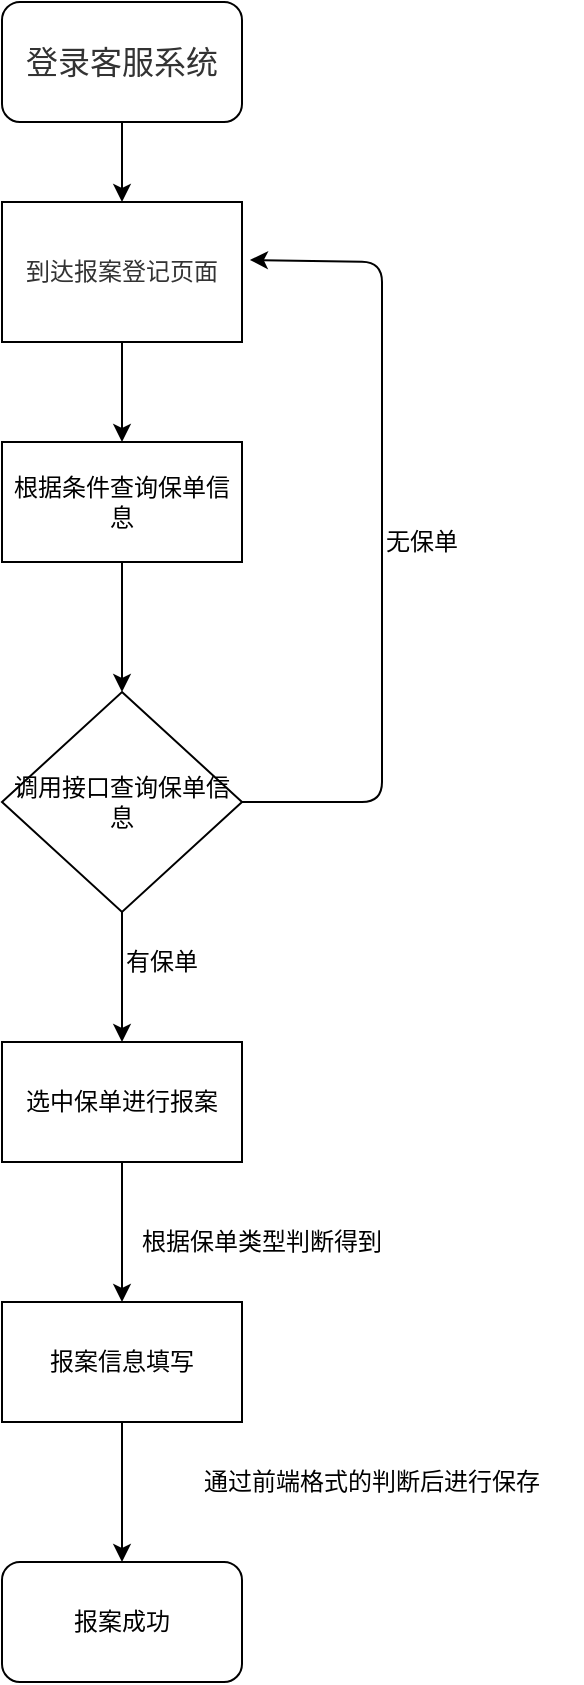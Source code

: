 <mxfile version="14.6.12" type="github">
  <diagram id="pP_zKRRLjY6W0GEJr_z5" name="Page-1">
    <mxGraphModel dx="946" dy="645" grid="1" gridSize="10" guides="1" tooltips="1" connect="1" arrows="1" fold="1" page="1" pageScale="1" pageWidth="827" pageHeight="1169" math="0" shadow="0">
      <root>
        <mxCell id="0" />
        <mxCell id="1" parent="0" />
        <mxCell id="aRg01MnI32_ZgcrCY8Ap-1" value="" style="edgeStyle=orthogonalEdgeStyle;rounded=0;orthogonalLoop=1;jettySize=auto;html=1;" edge="1" parent="1" source="aRg01MnI32_ZgcrCY8Ap-2" target="aRg01MnI32_ZgcrCY8Ap-4">
          <mxGeometry relative="1" as="geometry" />
        </mxCell>
        <mxCell id="aRg01MnI32_ZgcrCY8Ap-2" value="&lt;font color=&quot;#333333&quot; size=&quot;3&quot;&gt;&lt;span style=&quot;background-color: rgb(255 , 255 , 255)&quot;&gt;登录客服系统&lt;/span&gt;&lt;/font&gt;" style="rounded=1;whiteSpace=wrap;html=1;" vertex="1" parent="1">
          <mxGeometry x="320" y="130" width="120" height="60" as="geometry" />
        </mxCell>
        <mxCell id="aRg01MnI32_ZgcrCY8Ap-3" value="" style="edgeStyle=orthogonalEdgeStyle;rounded=0;orthogonalLoop=1;jettySize=auto;html=1;" edge="1" parent="1" source="aRg01MnI32_ZgcrCY8Ap-4" target="aRg01MnI32_ZgcrCY8Ap-8">
          <mxGeometry relative="1" as="geometry" />
        </mxCell>
        <mxCell id="aRg01MnI32_ZgcrCY8Ap-4" value="&lt;span style=&quot;color: rgb(51 , 51 , 51) ; font-family: , &amp;#34;stheiti&amp;#34; , &amp;#34;hei&amp;#34; , &amp;#34;heiti sc&amp;#34; , &amp;#34;microsoft yahei&amp;#34; , &amp;#34;arial&amp;#34; , sans-serif ; background-color: rgb(255 , 255 , 255)&quot;&gt;到达报案登记页面&lt;/span&gt;" style="rounded=0;whiteSpace=wrap;html=1;" vertex="1" parent="1">
          <mxGeometry x="320" y="230" width="120" height="70" as="geometry" />
        </mxCell>
        <mxCell id="aRg01MnI32_ZgcrCY8Ap-5" value="" style="edgeStyle=orthogonalEdgeStyle;rounded=0;orthogonalLoop=1;jettySize=auto;html=1;" edge="1" parent="1" source="aRg01MnI32_ZgcrCY8Ap-6" target="aRg01MnI32_ZgcrCY8Ap-12">
          <mxGeometry relative="1" as="geometry" />
        </mxCell>
        <mxCell id="aRg01MnI32_ZgcrCY8Ap-6" value="调用接口查询保单信息" style="rhombus;whiteSpace=wrap;html=1;" vertex="1" parent="1">
          <mxGeometry x="320" y="475" width="120" height="110" as="geometry" />
        </mxCell>
        <mxCell id="aRg01MnI32_ZgcrCY8Ap-7" value="" style="edgeStyle=orthogonalEdgeStyle;rounded=0;orthogonalLoop=1;jettySize=auto;html=1;" edge="1" parent="1" source="aRg01MnI32_ZgcrCY8Ap-8" target="aRg01MnI32_ZgcrCY8Ap-6">
          <mxGeometry relative="1" as="geometry" />
        </mxCell>
        <mxCell id="aRg01MnI32_ZgcrCY8Ap-8" value="&lt;span&gt;根据条件查询保单信息&lt;/span&gt;" style="rounded=0;whiteSpace=wrap;html=1;" vertex="1" parent="1">
          <mxGeometry x="320" y="350" width="120" height="60" as="geometry" />
        </mxCell>
        <mxCell id="aRg01MnI32_ZgcrCY8Ap-9" value="" style="endArrow=classic;html=1;exitX=1;exitY=0.5;exitDx=0;exitDy=0;entryX=1.033;entryY=0.414;entryDx=0;entryDy=0;entryPerimeter=0;" edge="1" parent="1" source="aRg01MnI32_ZgcrCY8Ap-6" target="aRg01MnI32_ZgcrCY8Ap-4">
          <mxGeometry width="50" height="50" relative="1" as="geometry">
            <mxPoint x="440" y="560" as="sourcePoint" />
            <mxPoint x="490" y="510" as="targetPoint" />
            <Array as="points">
              <mxPoint x="510" y="530" />
              <mxPoint x="510" y="260" />
            </Array>
          </mxGeometry>
        </mxCell>
        <mxCell id="aRg01MnI32_ZgcrCY8Ap-10" value="无保单" style="text;html=1;strokeColor=none;fillColor=none;align=center;verticalAlign=middle;whiteSpace=wrap;rounded=0;" vertex="1" parent="1">
          <mxGeometry x="510" y="390" width="40" height="20" as="geometry" />
        </mxCell>
        <mxCell id="aRg01MnI32_ZgcrCY8Ap-11" value="" style="edgeStyle=orthogonalEdgeStyle;rounded=0;orthogonalLoop=1;jettySize=auto;html=1;" edge="1" parent="1" source="aRg01MnI32_ZgcrCY8Ap-12" target="aRg01MnI32_ZgcrCY8Ap-15">
          <mxGeometry relative="1" as="geometry" />
        </mxCell>
        <mxCell id="aRg01MnI32_ZgcrCY8Ap-12" value="选中保单进行报案" style="rounded=0;whiteSpace=wrap;html=1;" vertex="1" parent="1">
          <mxGeometry x="320" y="650" width="120" height="60" as="geometry" />
        </mxCell>
        <mxCell id="aRg01MnI32_ZgcrCY8Ap-13" value="有保单" style="text;html=1;strokeColor=none;fillColor=none;align=center;verticalAlign=middle;whiteSpace=wrap;rounded=0;" vertex="1" parent="1">
          <mxGeometry x="380" y="600" width="40" height="20" as="geometry" />
        </mxCell>
        <mxCell id="aRg01MnI32_ZgcrCY8Ap-14" value="" style="edgeStyle=orthogonalEdgeStyle;rounded=0;orthogonalLoop=1;jettySize=auto;html=1;" edge="1" parent="1" source="aRg01MnI32_ZgcrCY8Ap-15" target="aRg01MnI32_ZgcrCY8Ap-17">
          <mxGeometry relative="1" as="geometry" />
        </mxCell>
        <mxCell id="aRg01MnI32_ZgcrCY8Ap-15" value="报案信息填写" style="rounded=0;whiteSpace=wrap;html=1;" vertex="1" parent="1">
          <mxGeometry x="320" y="780" width="120" height="60" as="geometry" />
        </mxCell>
        <mxCell id="aRg01MnI32_ZgcrCY8Ap-16" value="根据保单类型判断得到" style="text;html=1;strokeColor=none;fillColor=none;align=center;verticalAlign=middle;whiteSpace=wrap;rounded=0;" vertex="1" parent="1">
          <mxGeometry x="370" y="740" width="160" height="20" as="geometry" />
        </mxCell>
        <mxCell id="aRg01MnI32_ZgcrCY8Ap-17" value="报案成功" style="rounded=1;whiteSpace=wrap;html=1;" vertex="1" parent="1">
          <mxGeometry x="320" y="910" width="120" height="60" as="geometry" />
        </mxCell>
        <mxCell id="aRg01MnI32_ZgcrCY8Ap-18" value="通过前端格式的判断后进行保存" style="text;html=1;strokeColor=none;fillColor=none;align=center;verticalAlign=middle;whiteSpace=wrap;rounded=0;" vertex="1" parent="1">
          <mxGeometry x="400" y="860" width="210" height="20" as="geometry" />
        </mxCell>
      </root>
    </mxGraphModel>
  </diagram>
</mxfile>
